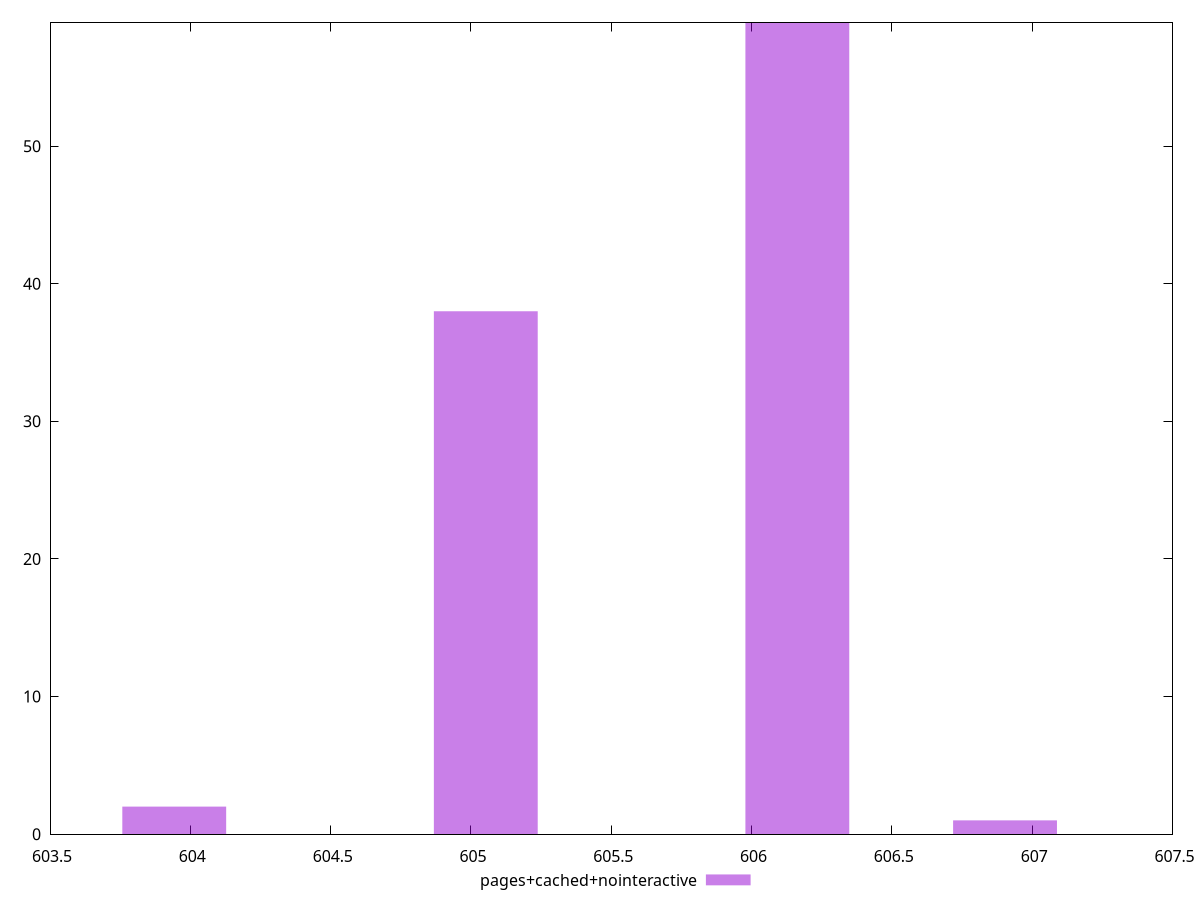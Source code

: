 $_pagesCachedNointeractive <<EOF
606.1631036033033 59
605.052914768865 38
606.9032294929289 1
603.9427259344267 2
EOF
set key outside below
set terminal pngcairo
set output "report_00006_2020-11-02T20-21-41.718Z/uses-rel-preload/pages+cached+nointeractive//raw_hist.png"
set yrange [0:59]
set boxwidth 0.3700629448127615
set style fill transparent solid 0.5 noborder
plot $_pagesCachedNointeractive title "pages+cached+nointeractive" with boxes ,